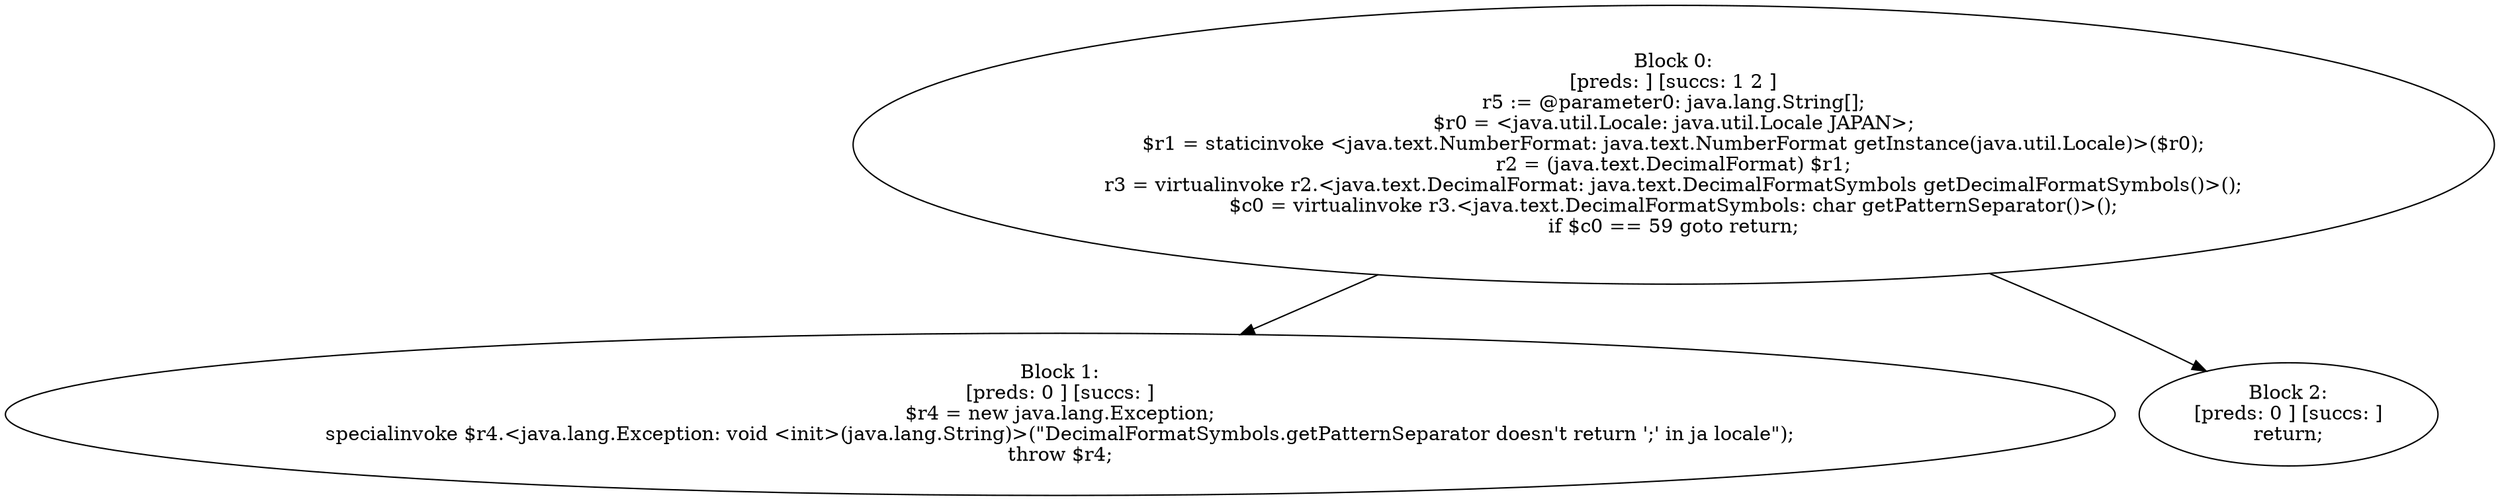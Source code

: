 digraph "unitGraph" {
    "Block 0:
[preds: ] [succs: 1 2 ]
r5 := @parameter0: java.lang.String[];
$r0 = <java.util.Locale: java.util.Locale JAPAN>;
$r1 = staticinvoke <java.text.NumberFormat: java.text.NumberFormat getInstance(java.util.Locale)>($r0);
r2 = (java.text.DecimalFormat) $r1;
r3 = virtualinvoke r2.<java.text.DecimalFormat: java.text.DecimalFormatSymbols getDecimalFormatSymbols()>();
$c0 = virtualinvoke r3.<java.text.DecimalFormatSymbols: char getPatternSeparator()>();
if $c0 == 59 goto return;
"
    "Block 1:
[preds: 0 ] [succs: ]
$r4 = new java.lang.Exception;
specialinvoke $r4.<java.lang.Exception: void <init>(java.lang.String)>(\"DecimalFormatSymbols.getPatternSeparator doesn\'t return \';\' in ja locale\");
throw $r4;
"
    "Block 2:
[preds: 0 ] [succs: ]
return;
"
    "Block 0:
[preds: ] [succs: 1 2 ]
r5 := @parameter0: java.lang.String[];
$r0 = <java.util.Locale: java.util.Locale JAPAN>;
$r1 = staticinvoke <java.text.NumberFormat: java.text.NumberFormat getInstance(java.util.Locale)>($r0);
r2 = (java.text.DecimalFormat) $r1;
r3 = virtualinvoke r2.<java.text.DecimalFormat: java.text.DecimalFormatSymbols getDecimalFormatSymbols()>();
$c0 = virtualinvoke r3.<java.text.DecimalFormatSymbols: char getPatternSeparator()>();
if $c0 == 59 goto return;
"->"Block 1:
[preds: 0 ] [succs: ]
$r4 = new java.lang.Exception;
specialinvoke $r4.<java.lang.Exception: void <init>(java.lang.String)>(\"DecimalFormatSymbols.getPatternSeparator doesn\'t return \';\' in ja locale\");
throw $r4;
";
    "Block 0:
[preds: ] [succs: 1 2 ]
r5 := @parameter0: java.lang.String[];
$r0 = <java.util.Locale: java.util.Locale JAPAN>;
$r1 = staticinvoke <java.text.NumberFormat: java.text.NumberFormat getInstance(java.util.Locale)>($r0);
r2 = (java.text.DecimalFormat) $r1;
r3 = virtualinvoke r2.<java.text.DecimalFormat: java.text.DecimalFormatSymbols getDecimalFormatSymbols()>();
$c0 = virtualinvoke r3.<java.text.DecimalFormatSymbols: char getPatternSeparator()>();
if $c0 == 59 goto return;
"->"Block 2:
[preds: 0 ] [succs: ]
return;
";
}
